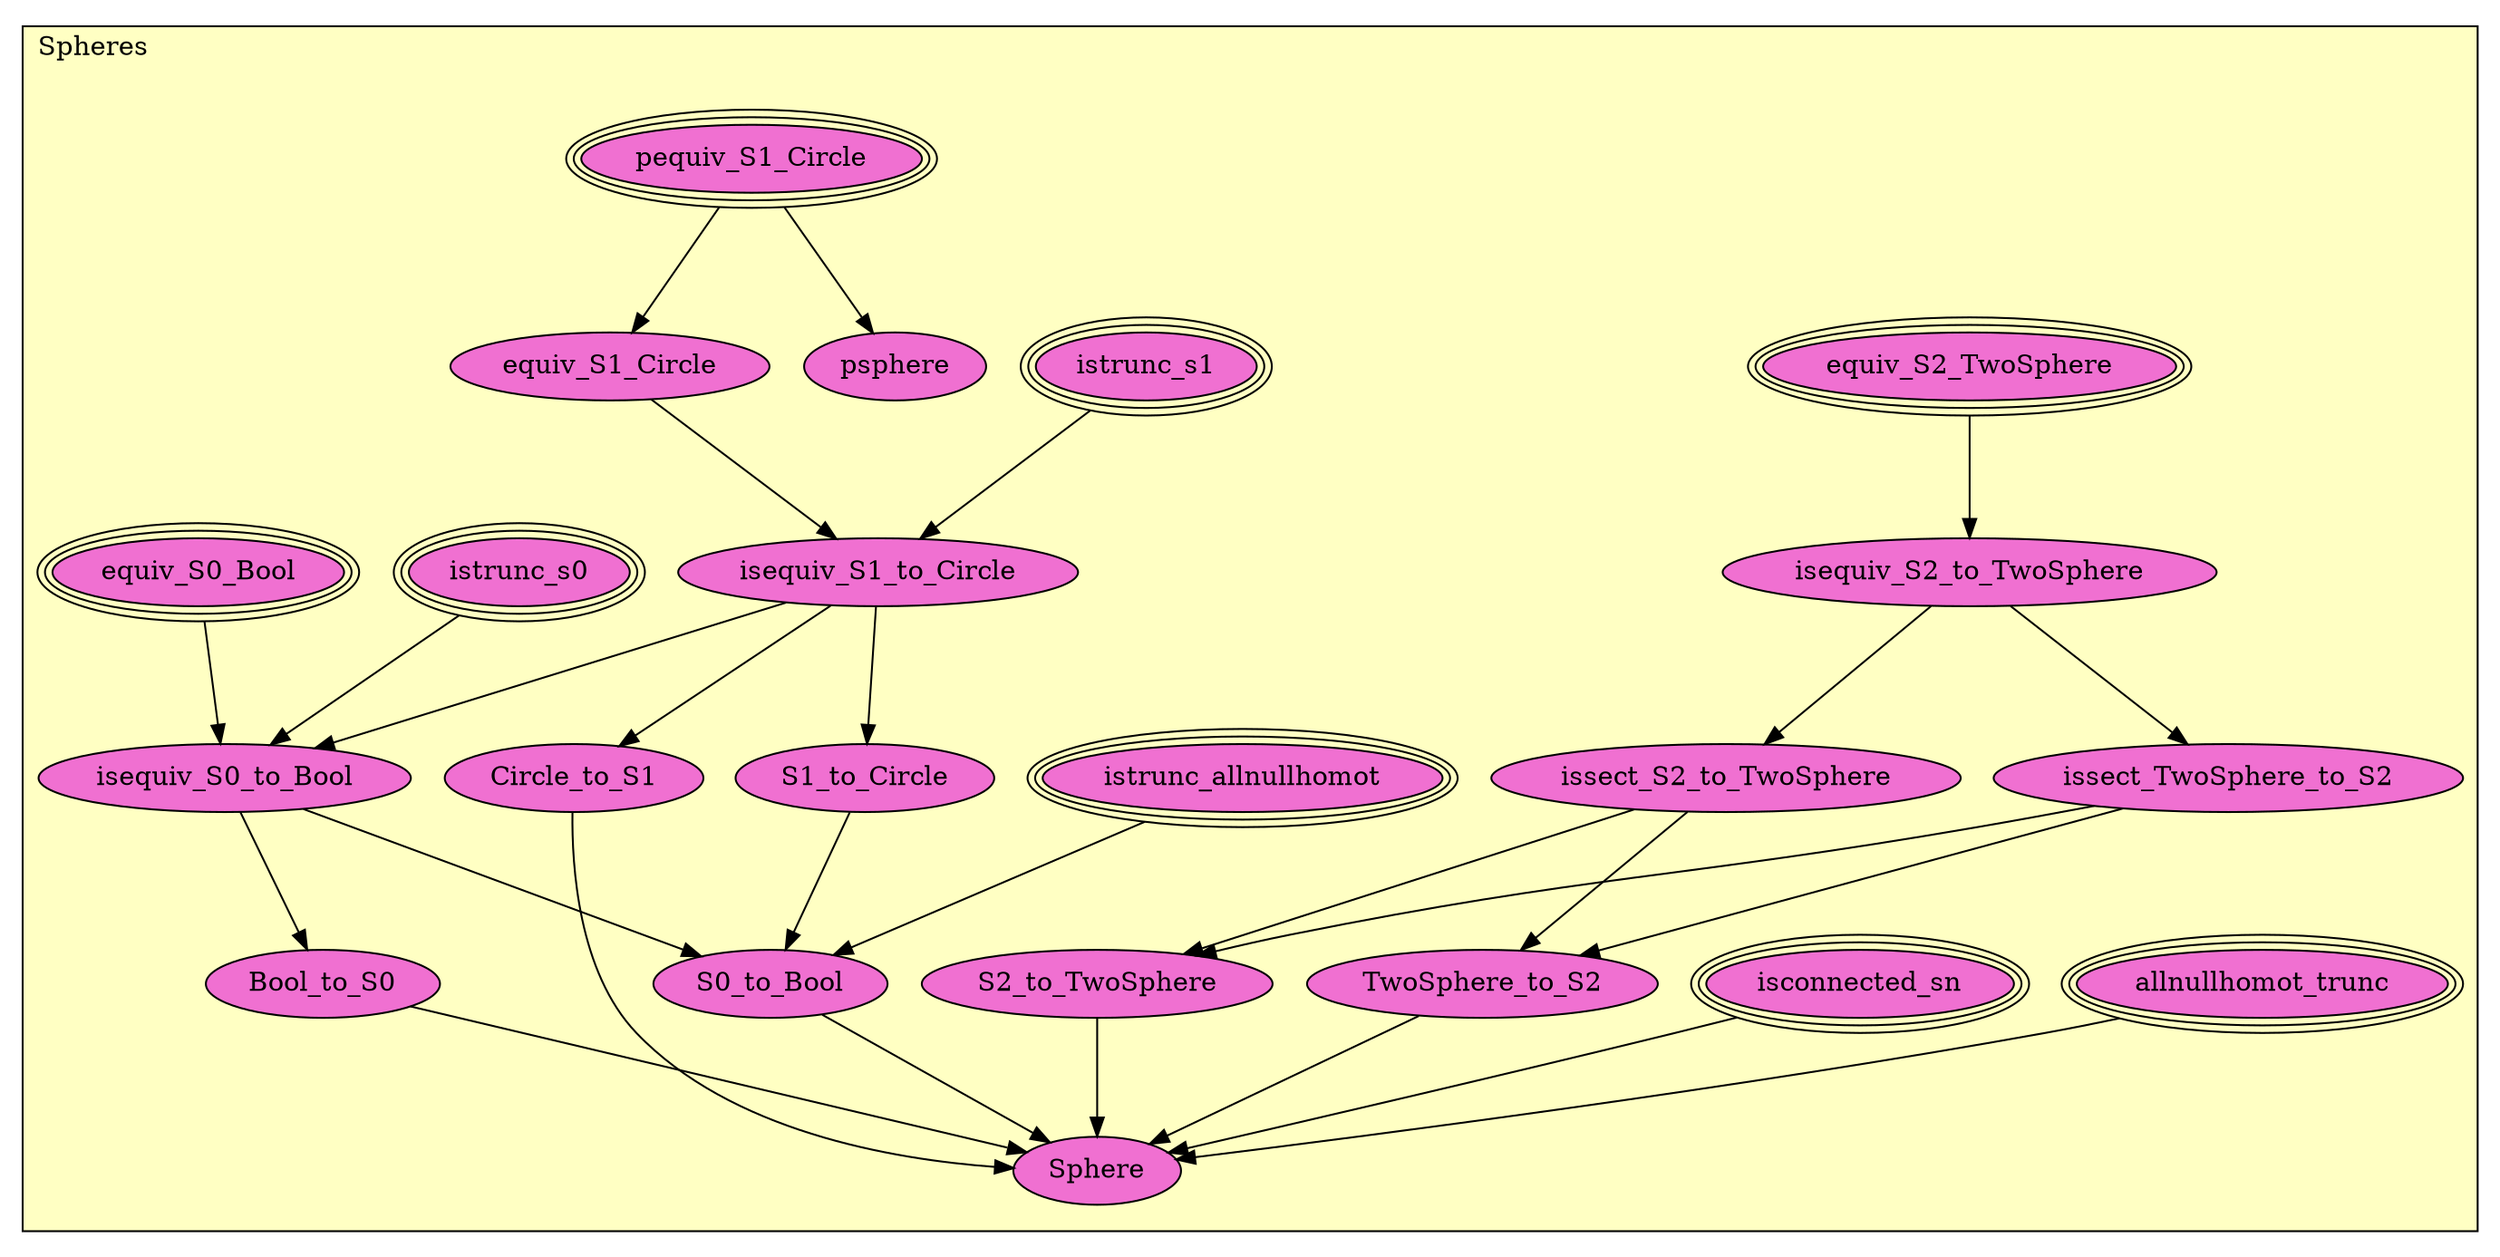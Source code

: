 digraph HoTT_Spaces_Spheres {
  graph [ratio=0.5]
  node [style=filled]
Spheres_istrunc_allnullhomot [label="istrunc_allnullhomot", URL=<Spheres.html#istrunc_allnullhomot>, peripheries=3, fillcolor="#F070D1"] ;
Spheres_allnullhomot_trunc [label="allnullhomot_trunc", URL=<Spheres.html#allnullhomot_trunc>, peripheries=3, fillcolor="#F070D1"] ;
Spheres_isconnected_sn [label="isconnected_sn", URL=<Spheres.html#isconnected_sn>, peripheries=3, fillcolor="#F070D1"] ;
Spheres_istrunc_s1 [label="istrunc_s1", URL=<Spheres.html#istrunc_s1>, peripheries=3, fillcolor="#F070D1"] ;
Spheres_istrunc_s0 [label="istrunc_s0", URL=<Spheres.html#istrunc_s0>, peripheries=3, fillcolor="#F070D1"] ;
Spheres_equiv_S2_TwoSphere [label="equiv_S2_TwoSphere", URL=<Spheres.html#equiv_S2_TwoSphere>, peripheries=3, fillcolor="#F070D1"] ;
Spheres_isequiv_S2_to_TwoSphere [label="isequiv_S2_to_TwoSphere", URL=<Spheres.html#isequiv_S2_to_TwoSphere>, fillcolor="#F070D1"] ;
Spheres_issect_S2_to_TwoSphere [label="issect_S2_to_TwoSphere", URL=<Spheres.html#issect_S2_to_TwoSphere>, fillcolor="#F070D1"] ;
Spheres_issect_TwoSphere_to_S2 [label="issect_TwoSphere_to_S2", URL=<Spheres.html#issect_TwoSphere_to_S2>, fillcolor="#F070D1"] ;
Spheres_TwoSphere_to_S2 [label="TwoSphere_to_S2", URL=<Spheres.html#TwoSphere_to_S2>, fillcolor="#F070D1"] ;
Spheres_S2_to_TwoSphere [label="S2_to_TwoSphere", URL=<Spheres.html#S2_to_TwoSphere>, fillcolor="#F070D1"] ;
Spheres_pequiv_S1_Circle [label="pequiv_S1_Circle", URL=<Spheres.html#pequiv_S1_Circle>, peripheries=3, fillcolor="#F070D1"] ;
Spheres_equiv_S1_Circle [label="equiv_S1_Circle", URL=<Spheres.html#equiv_S1_Circle>, fillcolor="#F070D1"] ;
Spheres_isequiv_S1_to_Circle [label="isequiv_S1_to_Circle", URL=<Spheres.html#isequiv_S1_to_Circle>, fillcolor="#F070D1"] ;
Spheres_Circle_to_S1 [label="Circle_to_S1", URL=<Spheres.html#Circle_to_S1>, fillcolor="#F070D1"] ;
Spheres_S1_to_Circle [label="S1_to_Circle", URL=<Spheres.html#S1_to_Circle>, fillcolor="#F070D1"] ;
Spheres_equiv_S0_Bool [label="equiv_S0_Bool", URL=<Spheres.html#equiv_S0_Bool>, peripheries=3, fillcolor="#F070D1"] ;
Spheres_isequiv_S0_to_Bool [label="isequiv_S0_to_Bool", URL=<Spheres.html#isequiv_S0_to_Bool>, fillcolor="#F070D1"] ;
Spheres_Bool_to_S0 [label="Bool_to_S0", URL=<Spheres.html#Bool_to_S0>, fillcolor="#F070D1"] ;
Spheres_S0_to_Bool [label="S0_to_Bool", URL=<Spheres.html#S0_to_Bool>, fillcolor="#F070D1"] ;
Spheres_psphere [label="psphere", URL=<Spheres.html#psphere>, fillcolor="#F070D1"] ;
Spheres_Sphere [label="Sphere", URL=<Spheres.html#Sphere>, fillcolor="#F070D1"] ;
  Spheres_istrunc_allnullhomot -> Spheres_S0_to_Bool [] ;
  Spheres_allnullhomot_trunc -> Spheres_Sphere [] ;
  Spheres_isconnected_sn -> Spheres_Sphere [] ;
  Spheres_istrunc_s1 -> Spheres_isequiv_S1_to_Circle [] ;
  Spheres_istrunc_s0 -> Spheres_isequiv_S0_to_Bool [] ;
  Spheres_equiv_S2_TwoSphere -> Spheres_isequiv_S2_to_TwoSphere [] ;
  Spheres_isequiv_S2_to_TwoSphere -> Spheres_issect_S2_to_TwoSphere [] ;
  Spheres_isequiv_S2_to_TwoSphere -> Spheres_issect_TwoSphere_to_S2 [] ;
  Spheres_issect_S2_to_TwoSphere -> Spheres_TwoSphere_to_S2 [] ;
  Spheres_issect_S2_to_TwoSphere -> Spheres_S2_to_TwoSphere [] ;
  Spheres_issect_TwoSphere_to_S2 -> Spheres_TwoSphere_to_S2 [] ;
  Spheres_issect_TwoSphere_to_S2 -> Spheres_S2_to_TwoSphere [] ;
  Spheres_TwoSphere_to_S2 -> Spheres_Sphere [] ;
  Spheres_S2_to_TwoSphere -> Spheres_Sphere [] ;
  Spheres_pequiv_S1_Circle -> Spheres_equiv_S1_Circle [] ;
  Spheres_pequiv_S1_Circle -> Spheres_psphere [] ;
  Spheres_equiv_S1_Circle -> Spheres_isequiv_S1_to_Circle [] ;
  Spheres_isequiv_S1_to_Circle -> Spheres_Circle_to_S1 [] ;
  Spheres_isequiv_S1_to_Circle -> Spheres_S1_to_Circle [] ;
  Spheres_isequiv_S1_to_Circle -> Spheres_isequiv_S0_to_Bool [] ;
  Spheres_Circle_to_S1 -> Spheres_Sphere [] ;
  Spheres_S1_to_Circle -> Spheres_S0_to_Bool [] ;
  Spheres_equiv_S0_Bool -> Spheres_isequiv_S0_to_Bool [] ;
  Spheres_isequiv_S0_to_Bool -> Spheres_Bool_to_S0 [] ;
  Spheres_isequiv_S0_to_Bool -> Spheres_S0_to_Bool [] ;
  Spheres_Bool_to_S0 -> Spheres_Sphere [] ;
  Spheres_S0_to_Bool -> Spheres_Sphere [] ;
subgraph cluster_Spheres { label="Spheres"; fillcolor="#FFFFC3"; labeljust=l; style=filled 
Spheres_Sphere; Spheres_psphere; Spheres_S0_to_Bool; Spheres_Bool_to_S0; Spheres_isequiv_S0_to_Bool; Spheres_equiv_S0_Bool; Spheres_S1_to_Circle; Spheres_Circle_to_S1; Spheres_isequiv_S1_to_Circle; Spheres_equiv_S1_Circle; Spheres_pequiv_S1_Circle; Spheres_S2_to_TwoSphere; Spheres_TwoSphere_to_S2; Spheres_issect_TwoSphere_to_S2; Spheres_issect_S2_to_TwoSphere; Spheres_isequiv_S2_to_TwoSphere; Spheres_equiv_S2_TwoSphere; Spheres_istrunc_s0; Spheres_istrunc_s1; Spheres_isconnected_sn; Spheres_allnullhomot_trunc; Spheres_istrunc_allnullhomot; };
} /* END */
